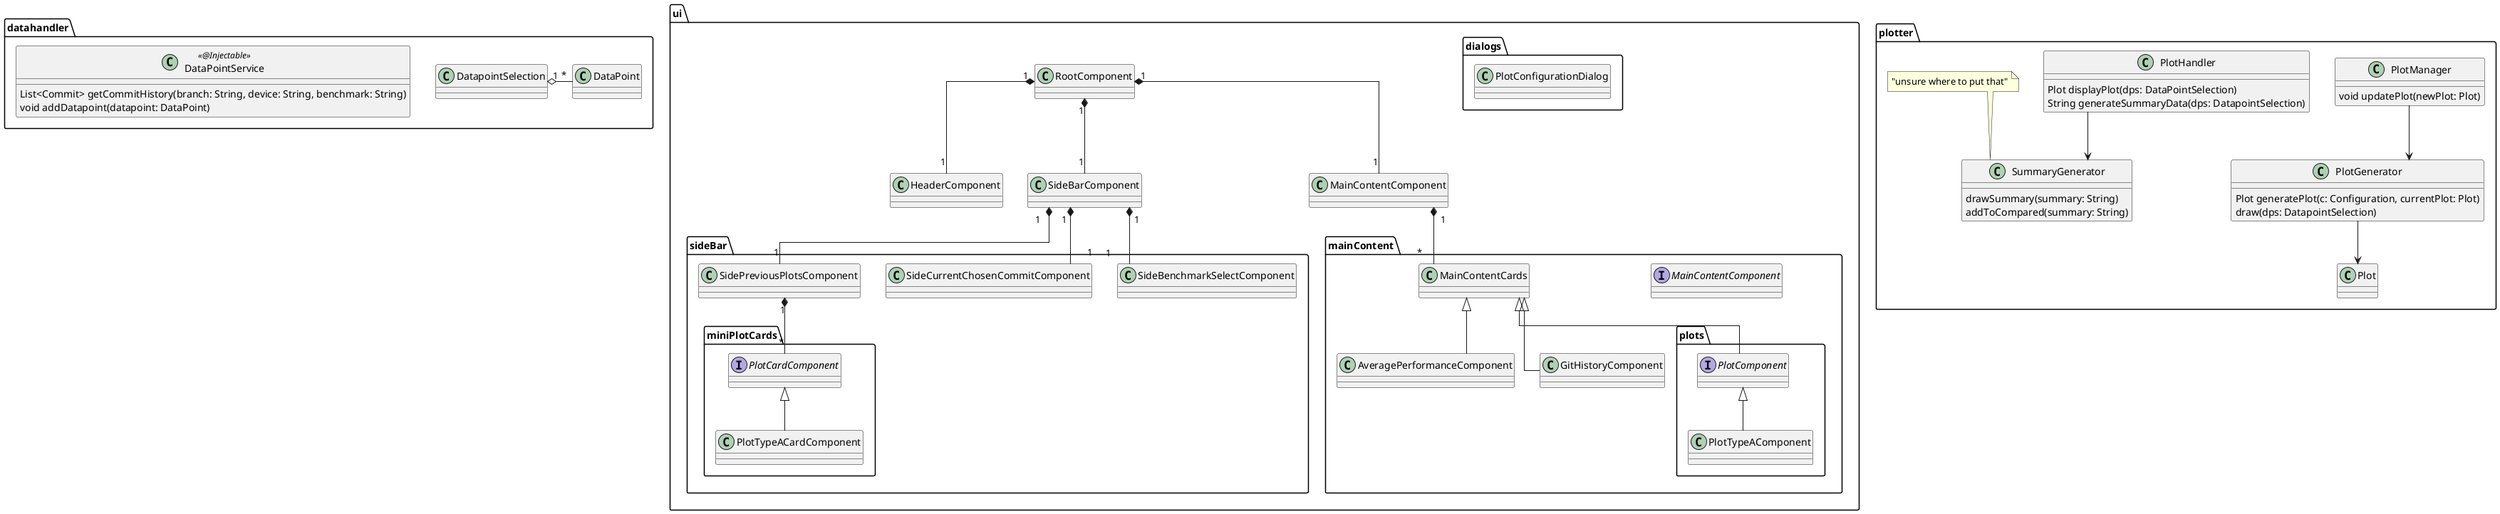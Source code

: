 @startuml frontend

skinparam linetype ortho

package ui {
    class RootComponent {
    }
    
    class HeaderComponent {
    }

    class SideBarComponent {
    }

    class MainContentComponent {
    }

    package sideBar {
        class SideBenchmarkSelectComponent {
        }

        class SideCurrentChosenCommitComponent {
        }

        class SidePreviousPlotsComponent {
        }

        package miniPlotCards {
            interface PlotCardComponent {
            }

            class PlotTypeACardComponent {
            }

            PlotCardComponent <|-- PlotTypeACardComponent
        }

        SidePreviousPlotsComponent "1" *-- "*" PlotCardComponent
    }

    package mainContent {
        interface MainContentComponent {
        }

        class AveragePerformanceComponent {
        }

        class GitHistoryComponent {
        }

        package plots {
            interface PlotComponent {
            }

            class PlotTypeAComponent {
            }

            PlotComponent <|-- PlotTypeAComponent
        }

        MainContentCards <|-- AveragePerformanceComponent
        MainContentCards <|-- GitHistoryComponent
        MainContentCards <|-- PlotComponent
        
    }

    package dialogs {
        class PlotConfigurationDialog {
        }
    }

    RootComponent "1" *-- "1" HeaderComponent
    RootComponent "1" *-- "1" SideBarComponent
    RootComponent "1" *-- "1" MainContentComponent

    SideBarComponent "1" *-- "1" SideBenchmarkSelectComponent
    SideBarComponent "1" *-- "1" SideCurrentChosenCommitComponent
    SideBarComponent "1" *-- "1" SidePreviousPlotsComponent

    MainContentComponent "1" *-- "*" MainContentCards

}

package datahandler {
    class DataPointService <<@Injectable>>{
        List<Commit> getCommitHistory(branch: String, device: String, benchmark: String)
        void addDatapoint(datapoint: DataPoint)
    }

    class DatapointSelection {
    }

    class DataPoint {
    }

    DatapointSelection "1" o- "*" DataPoint
    ' DatapointSelection --> RestHandler
}

package plotter {
    class PlotManager {
        void updatePlot(newPlot: Plot)
    }

    class Plot {
        
    }

    class PlotHandler {
        Plot displayPlot(dps: DataPointSelection)
        String generateSummaryData(dps: DatapointSelection)
    }

    class PlotGenerator {
        Plot generatePlot(c: Configuration, currentPlot: Plot)
        draw(dps: DatapointSelection)
    }

    class SummaryGenerator {
        drawSummary(summary: String)
        addToCompared(summary: String)
    }
    note top: "unsure where to put that"

    PlotManager --> PlotGenerator
    PlotGenerator --> Plot
    PlotHandler --> SummaryGenerator
}

@enduml
